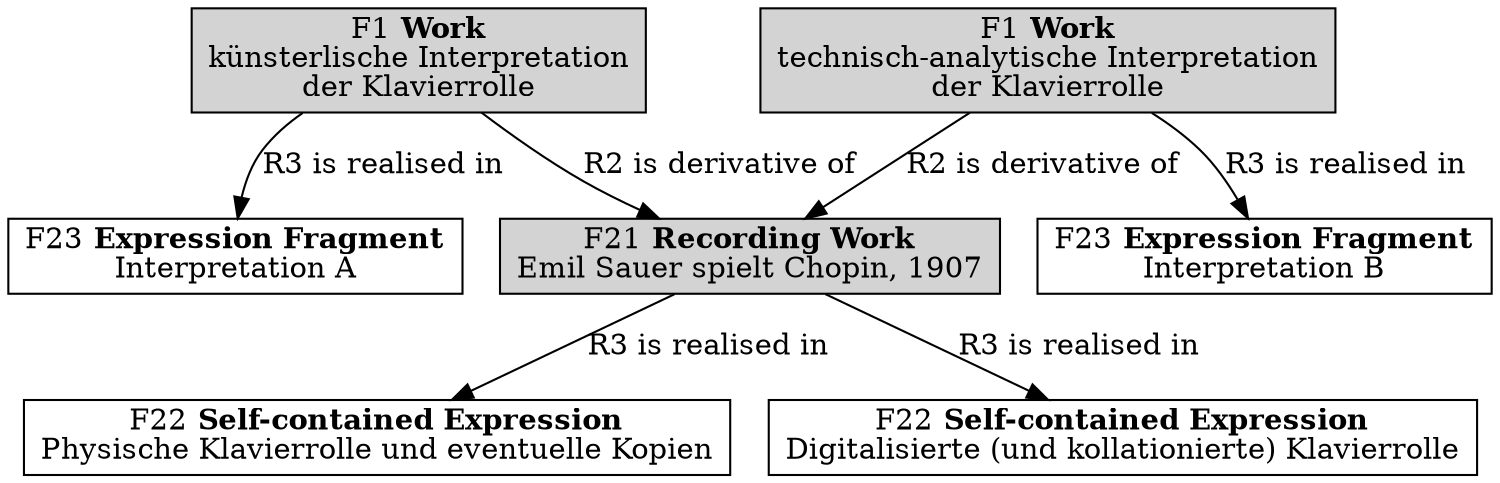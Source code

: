 digraph G {
    node [shape="box"]

    PerformanceWork[label=<F21 <B>Recording Work</B><BR/>Emil Sauer spielt Chopin, 1907> style=filled]

    Expression1[label=<F22 <B>Self-contained Expression</B><BR/>Physische Klavierrolle und eventuelle Kopien>]
    Expression2[label=<F22 <B>Self-contained Expression</B><BR/>Digitalisierte (und kollationierte) Klavierrolle>]
    PerformanceWork -> Expression1, Expression2[label="R3 is realised in"]

    InterpretationWork1[label=<F1 <B>Work</B><BR/>künsterlische Interpretation<BR/>der Klavierrolle> style=filled]
    Expression3[label=<F23 <B>Expression Fragment</B><BR/>Interpretation A>]
    InterpretationWork1 -> Expression3[label="R3 is realised in"]

    InterpretationWork2[label=<F1 <B>Work</B><BR/>technisch-analytische Interpretation<BR/>der Klavierrolle> style=filled]
    Expression4[label=<F23 <B>Expression Fragment</B><BR/>Interpretation B>]
    InterpretationWork2 -> Expression4[label="R3 is realised in"]

    InterpretationWork1,InterpretationWork2->PerformanceWork[label="R2 is derivative of"]    
}

